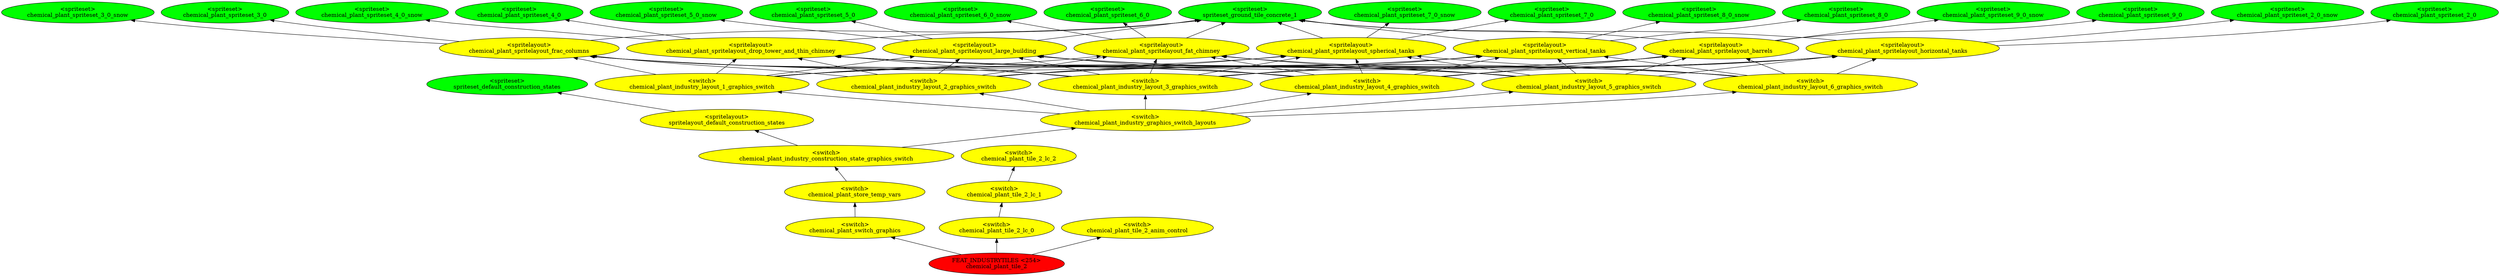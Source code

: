 digraph {
rankdir="BT"
spriteset_default_construction_states [fillcolor=green style="filled" label="<spriteset>\nspriteset_default_construction_states"]
spritelayout_default_construction_states [fillcolor=yellow style="filled" label="<spritelayout>\nspritelayout_default_construction_states"]
spriteset_ground_tile_concrete_1 [fillcolor=green style="filled" label="<spriteset>\nspriteset_ground_tile_concrete_1"]
chemical_plant_spriteset_2_0 [fillcolor=green style="filled" label="<spriteset>\nchemical_plant_spriteset_2_0"]
chemical_plant_spriteset_2_0_snow [fillcolor=green style="filled" label="<spriteset>\nchemical_plant_spriteset_2_0_snow"]
chemical_plant_spriteset_3_0 [fillcolor=green style="filled" label="<spriteset>\nchemical_plant_spriteset_3_0"]
chemical_plant_spriteset_3_0_snow [fillcolor=green style="filled" label="<spriteset>\nchemical_plant_spriteset_3_0_snow"]
chemical_plant_spriteset_4_0 [fillcolor=green style="filled" label="<spriteset>\nchemical_plant_spriteset_4_0"]
chemical_plant_spriteset_4_0_snow [fillcolor=green style="filled" label="<spriteset>\nchemical_plant_spriteset_4_0_snow"]
chemical_plant_spriteset_5_0 [fillcolor=green style="filled" label="<spriteset>\nchemical_plant_spriteset_5_0"]
chemical_plant_spriteset_5_0_snow [fillcolor=green style="filled" label="<spriteset>\nchemical_plant_spriteset_5_0_snow"]
chemical_plant_spriteset_6_0 [fillcolor=green style="filled" label="<spriteset>\nchemical_plant_spriteset_6_0"]
chemical_plant_spriteset_6_0_snow [fillcolor=green style="filled" label="<spriteset>\nchemical_plant_spriteset_6_0_snow"]
chemical_plant_spriteset_7_0 [fillcolor=green style="filled" label="<spriteset>\nchemical_plant_spriteset_7_0"]
chemical_plant_spriteset_7_0_snow [fillcolor=green style="filled" label="<spriteset>\nchemical_plant_spriteset_7_0_snow"]
chemical_plant_spriteset_8_0 [fillcolor=green style="filled" label="<spriteset>\nchemical_plant_spriteset_8_0"]
chemical_plant_spriteset_8_0_snow [fillcolor=green style="filled" label="<spriteset>\nchemical_plant_spriteset_8_0_snow"]
chemical_plant_spriteset_9_0 [fillcolor=green style="filled" label="<spriteset>\nchemical_plant_spriteset_9_0"]
chemical_plant_spriteset_9_0_snow [fillcolor=green style="filled" label="<spriteset>\nchemical_plant_spriteset_9_0_snow"]
chemical_plant_spritelayout_horizontal_tanks [fillcolor=yellow style="filled" label="<spritelayout>\nchemical_plant_spritelayout_horizontal_tanks"]
chemical_plant_spritelayout_frac_columns [fillcolor=yellow style="filled" label="<spritelayout>\nchemical_plant_spritelayout_frac_columns"]
chemical_plant_spritelayout_drop_tower_and_thin_chimney [fillcolor=yellow style="filled" label="<spritelayout>\nchemical_plant_spritelayout_drop_tower_and_thin_chimney"]
chemical_plant_spritelayout_large_building [fillcolor=yellow style="filled" label="<spritelayout>\nchemical_plant_spritelayout_large_building"]
chemical_plant_spritelayout_fat_chimney [fillcolor=yellow style="filled" label="<spritelayout>\nchemical_plant_spritelayout_fat_chimney"]
chemical_plant_spritelayout_spherical_tanks [fillcolor=yellow style="filled" label="<spritelayout>\nchemical_plant_spritelayout_spherical_tanks"]
chemical_plant_spritelayout_vertical_tanks [fillcolor=yellow style="filled" label="<spritelayout>\nchemical_plant_spritelayout_vertical_tanks"]
chemical_plant_spritelayout_barrels [fillcolor=yellow style="filled" label="<spritelayout>\nchemical_plant_spritelayout_barrels"]
chemical_plant_industry_layout_1_graphics_switch [fillcolor=yellow style="filled" label="<switch>\nchemical_plant_industry_layout_1_graphics_switch"]
chemical_plant_industry_layout_2_graphics_switch [fillcolor=yellow style="filled" label="<switch>\nchemical_plant_industry_layout_2_graphics_switch"]
chemical_plant_industry_layout_3_graphics_switch [fillcolor=yellow style="filled" label="<switch>\nchemical_plant_industry_layout_3_graphics_switch"]
chemical_plant_industry_layout_4_graphics_switch [fillcolor=yellow style="filled" label="<switch>\nchemical_plant_industry_layout_4_graphics_switch"]
chemical_plant_industry_layout_5_graphics_switch [fillcolor=yellow style="filled" label="<switch>\nchemical_plant_industry_layout_5_graphics_switch"]
chemical_plant_industry_layout_6_graphics_switch [fillcolor=yellow style="filled" label="<switch>\nchemical_plant_industry_layout_6_graphics_switch"]
chemical_plant_industry_graphics_switch_layouts [fillcolor=yellow style="filled" label="<switch>\nchemical_plant_industry_graphics_switch_layouts"]
chemical_plant_industry_construction_state_graphics_switch [fillcolor=yellow style="filled" label="<switch>\nchemical_plant_industry_construction_state_graphics_switch"]
chemical_plant_store_temp_vars [fillcolor=yellow style="filled" label="<switch>\nchemical_plant_store_temp_vars"]
chemical_plant_switch_graphics [fillcolor=yellow style="filled" label="<switch>\nchemical_plant_switch_graphics"]
chemical_plant_tile_2_lc_2 [fillcolor=yellow style="filled" label="<switch>\nchemical_plant_tile_2_lc_2"]
chemical_plant_tile_2_lc_1 [fillcolor=yellow style="filled" label="<switch>\nchemical_plant_tile_2_lc_1"]
chemical_plant_tile_2_lc_0 [fillcolor=yellow style="filled" label="<switch>\nchemical_plant_tile_2_lc_0"]
chemical_plant_tile_2_anim_control [fillcolor=yellow style="filled" label="<switch>\nchemical_plant_tile_2_anim_control"]
chemical_plant_tile_2 [fillcolor=red style="filled" label="FEAT_INDUSTRYTILES <254>\nchemical_plant_tile_2"]
chemical_plant_industry_layout_6_graphics_switch->chemical_plant_spritelayout_drop_tower_and_thin_chimney
chemical_plant_industry_graphics_switch_layouts->chemical_plant_industry_layout_1_graphics_switch
chemical_plant_industry_layout_3_graphics_switch->chemical_plant_spritelayout_spherical_tanks
chemical_plant_spritelayout_frac_columns->chemical_plant_spriteset_3_0_snow
chemical_plant_industry_layout_3_graphics_switch->chemical_plant_spritelayout_vertical_tanks
chemical_plant_industry_layout_3_graphics_switch->chemical_plant_spritelayout_fat_chimney
chemical_plant_industry_layout_4_graphics_switch->chemical_plant_spritelayout_fat_chimney
chemical_plant_industry_layout_1_graphics_switch->chemical_plant_spritelayout_vertical_tanks
chemical_plant_industry_layout_3_graphics_switch->chemical_plant_spritelayout_horizontal_tanks
chemical_plant_industry_layout_3_graphics_switch->chemical_plant_spritelayout_drop_tower_and_thin_chimney
chemical_plant_spritelayout_barrels->chemical_plant_spriteset_9_0_snow
chemical_plant_store_temp_vars->chemical_plant_industry_construction_state_graphics_switch
chemical_plant_spritelayout_drop_tower_and_thin_chimney->chemical_plant_spriteset_4_0
chemical_plant_spritelayout_spherical_tanks->chemical_plant_spriteset_7_0
chemical_plant_industry_layout_2_graphics_switch->chemical_plant_spritelayout_spherical_tanks
chemical_plant_industry_layout_5_graphics_switch->chemical_plant_spritelayout_frac_columns
chemical_plant_industry_layout_3_graphics_switch->chemical_plant_spritelayout_large_building
chemical_plant_spritelayout_vertical_tanks->spriteset_ground_tile_concrete_1
chemical_plant_industry_layout_6_graphics_switch->chemical_plant_spritelayout_barrels
chemical_plant_industry_layout_1_graphics_switch->chemical_plant_spritelayout_frac_columns
chemical_plant_tile_2->chemical_plant_tile_2_lc_0
chemical_plant_industry_layout_4_graphics_switch->chemical_plant_spritelayout_drop_tower_and_thin_chimney
chemical_plant_industry_layout_6_graphics_switch->chemical_plant_spritelayout_frac_columns
chemical_plant_industry_layout_5_graphics_switch->chemical_plant_spritelayout_drop_tower_and_thin_chimney
chemical_plant_industry_layout_1_graphics_switch->chemical_plant_spritelayout_barrels
chemical_plant_spritelayout_spherical_tanks->chemical_plant_spriteset_7_0_snow
chemical_plant_industry_layout_3_graphics_switch->chemical_plant_spritelayout_barrels
chemical_plant_industry_layout_4_graphics_switch->chemical_plant_spritelayout_barrels
chemical_plant_spritelayout_horizontal_tanks->chemical_plant_spriteset_2_0_snow
chemical_plant_industry_construction_state_graphics_switch->chemical_plant_industry_graphics_switch_layouts
chemical_plant_industry_layout_1_graphics_switch->chemical_plant_spritelayout_drop_tower_and_thin_chimney
chemical_plant_spritelayout_large_building->chemical_plant_spriteset_5_0
chemical_plant_industry_layout_1_graphics_switch->chemical_plant_spritelayout_horizontal_tanks
chemical_plant_industry_layout_2_graphics_switch->chemical_plant_spritelayout_horizontal_tanks
chemical_plant_tile_2->chemical_plant_tile_2_anim_control
chemical_plant_spritelayout_fat_chimney->spriteset_ground_tile_concrete_1
chemical_plant_industry_layout_4_graphics_switch->chemical_plant_spritelayout_large_building
chemical_plant_industry_layout_4_graphics_switch->chemical_plant_spritelayout_spherical_tanks
chemical_plant_industry_layout_2_graphics_switch->chemical_plant_spritelayout_fat_chimney
chemical_plant_industry_graphics_switch_layouts->chemical_plant_industry_layout_6_graphics_switch
chemical_plant_industry_graphics_switch_layouts->chemical_plant_industry_layout_5_graphics_switch
chemical_plant_industry_layout_5_graphics_switch->chemical_plant_spritelayout_vertical_tanks
chemical_plant_industry_layout_3_graphics_switch->chemical_plant_spritelayout_frac_columns
chemical_plant_spritelayout_drop_tower_and_thin_chimney->chemical_plant_spriteset_4_0_snow
chemical_plant_industry_layout_6_graphics_switch->chemical_plant_spritelayout_large_building
chemical_plant_industry_layout_2_graphics_switch->chemical_plant_spritelayout_vertical_tanks
chemical_plant_spritelayout_barrels->chemical_plant_spriteset_9_0
chemical_plant_spritelayout_fat_chimney->chemical_plant_spriteset_6_0
chemical_plant_industry_construction_state_graphics_switch->spritelayout_default_construction_states
chemical_plant_industry_layout_4_graphics_switch->chemical_plant_spritelayout_frac_columns
chemical_plant_industry_layout_5_graphics_switch->chemical_plant_spritelayout_fat_chimney
chemical_plant_industry_layout_2_graphics_switch->chemical_plant_spritelayout_drop_tower_and_thin_chimney
chemical_plant_industry_layout_6_graphics_switch->chemical_plant_spritelayout_spherical_tanks
chemical_plant_industry_layout_5_graphics_switch->chemical_plant_spritelayout_horizontal_tanks
chemical_plant_industry_graphics_switch_layouts->chemical_plant_industry_layout_3_graphics_switch
chemical_plant_spritelayout_horizontal_tanks->spriteset_ground_tile_concrete_1
chemical_plant_industry_layout_2_graphics_switch->chemical_plant_spritelayout_barrels
chemical_plant_spritelayout_large_building->chemical_plant_spriteset_5_0_snow
chemical_plant_industry_layout_2_graphics_switch->chemical_plant_spritelayout_frac_columns
chemical_plant_spritelayout_large_building->spriteset_ground_tile_concrete_1
chemical_plant_spritelayout_spherical_tanks->spriteset_ground_tile_concrete_1
chemical_plant_industry_layout_1_graphics_switch->chemical_plant_spritelayout_spherical_tanks
chemical_plant_industry_layout_6_graphics_switch->chemical_plant_spritelayout_horizontal_tanks
chemical_plant_tile_2->chemical_plant_switch_graphics
chemical_plant_industry_layout_5_graphics_switch->chemical_plant_spritelayout_barrels
chemical_plant_spritelayout_horizontal_tanks->chemical_plant_spriteset_2_0
chemical_plant_spritelayout_vertical_tanks->chemical_plant_spriteset_8_0
chemical_plant_tile_2_lc_0->chemical_plant_tile_2_lc_1
chemical_plant_industry_graphics_switch_layouts->chemical_plant_industry_layout_4_graphics_switch
chemical_plant_spritelayout_frac_columns->spriteset_ground_tile_concrete_1
chemical_plant_industry_layout_5_graphics_switch->chemical_plant_spritelayout_spherical_tanks
chemical_plant_switch_graphics->chemical_plant_store_temp_vars
spritelayout_default_construction_states->spriteset_default_construction_states
chemical_plant_industry_layout_6_graphics_switch->chemical_plant_spritelayout_fat_chimney
chemical_plant_spritelayout_fat_chimney->chemical_plant_spriteset_6_0_snow
chemical_plant_industry_graphics_switch_layouts->chemical_plant_industry_layout_2_graphics_switch
chemical_plant_tile_2_lc_1->chemical_plant_tile_2_lc_2
chemical_plant_industry_layout_4_graphics_switch->chemical_plant_spritelayout_vertical_tanks
chemical_plant_spritelayout_frac_columns->chemical_plant_spriteset_3_0
chemical_plant_industry_layout_2_graphics_switch->chemical_plant_spritelayout_large_building
chemical_plant_industry_layout_1_graphics_switch->chemical_plant_spritelayout_fat_chimney
chemical_plant_industry_layout_6_graphics_switch->chemical_plant_spritelayout_vertical_tanks
chemical_plant_spritelayout_drop_tower_and_thin_chimney->spriteset_ground_tile_concrete_1
chemical_plant_industry_layout_5_graphics_switch->chemical_plant_spritelayout_large_building
chemical_plant_spritelayout_vertical_tanks->chemical_plant_spriteset_8_0_snow
chemical_plant_spritelayout_barrels->spriteset_ground_tile_concrete_1
chemical_plant_industry_layout_1_graphics_switch->chemical_plant_spritelayout_large_building
chemical_plant_industry_layout_4_graphics_switch->chemical_plant_spritelayout_horizontal_tanks
}
